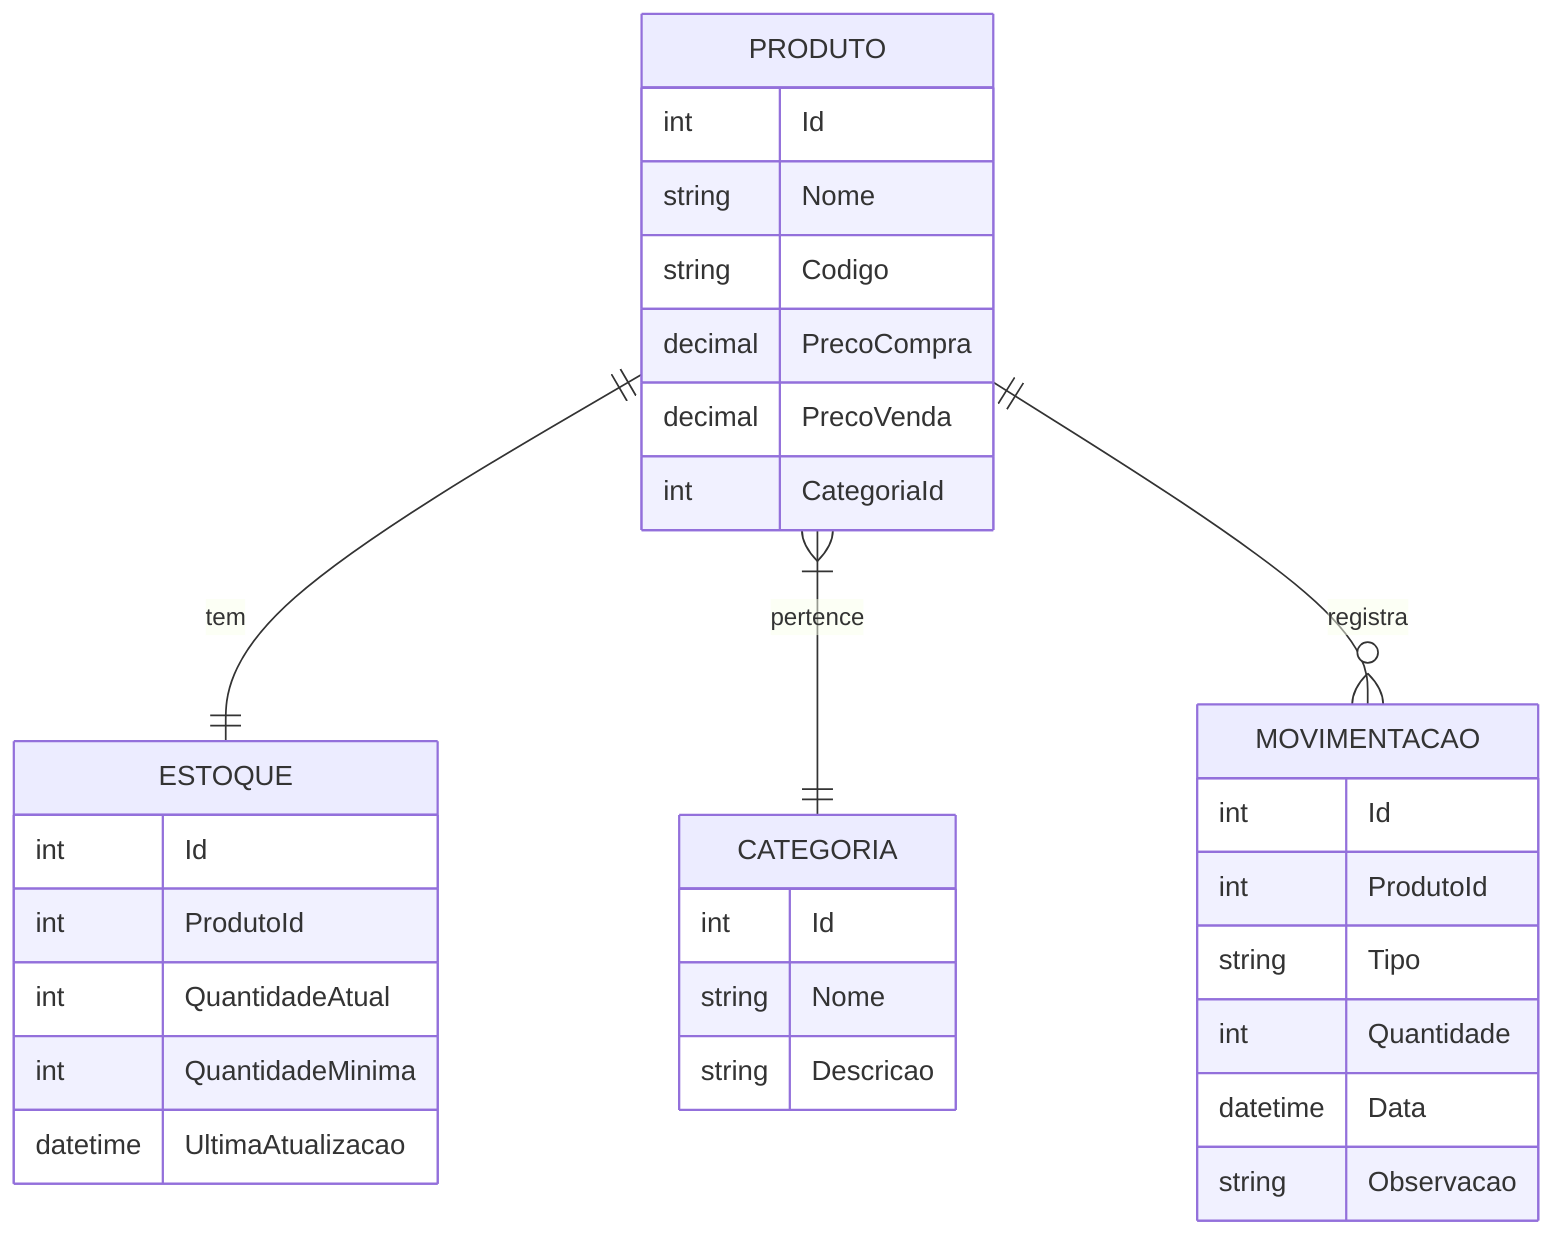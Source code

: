 erDiagram
    PRODUTO ||--|| ESTOQUE : tem
    PRODUTO }|--|| CATEGORIA : pertence
    PRODUTO ||--o{ MOVIMENTACAO : registra
    
    PRODUTO {
        int Id
        string Nome
        string Codigo
        decimal PrecoCompra
        decimal PrecoVenda
        int CategoriaId
    }
    
    CATEGORIA {
        int Id
        string Nome
        string Descricao
    }
    
    ESTOQUE {
        int Id
        int ProdutoId
        int QuantidadeAtual
        int QuantidadeMinima
        datetime UltimaAtualizacao
    }
    
    MOVIMENTACAO {
        int Id
        int ProdutoId
        string Tipo
        int Quantidade
        datetime Data
        string Observacao
    }